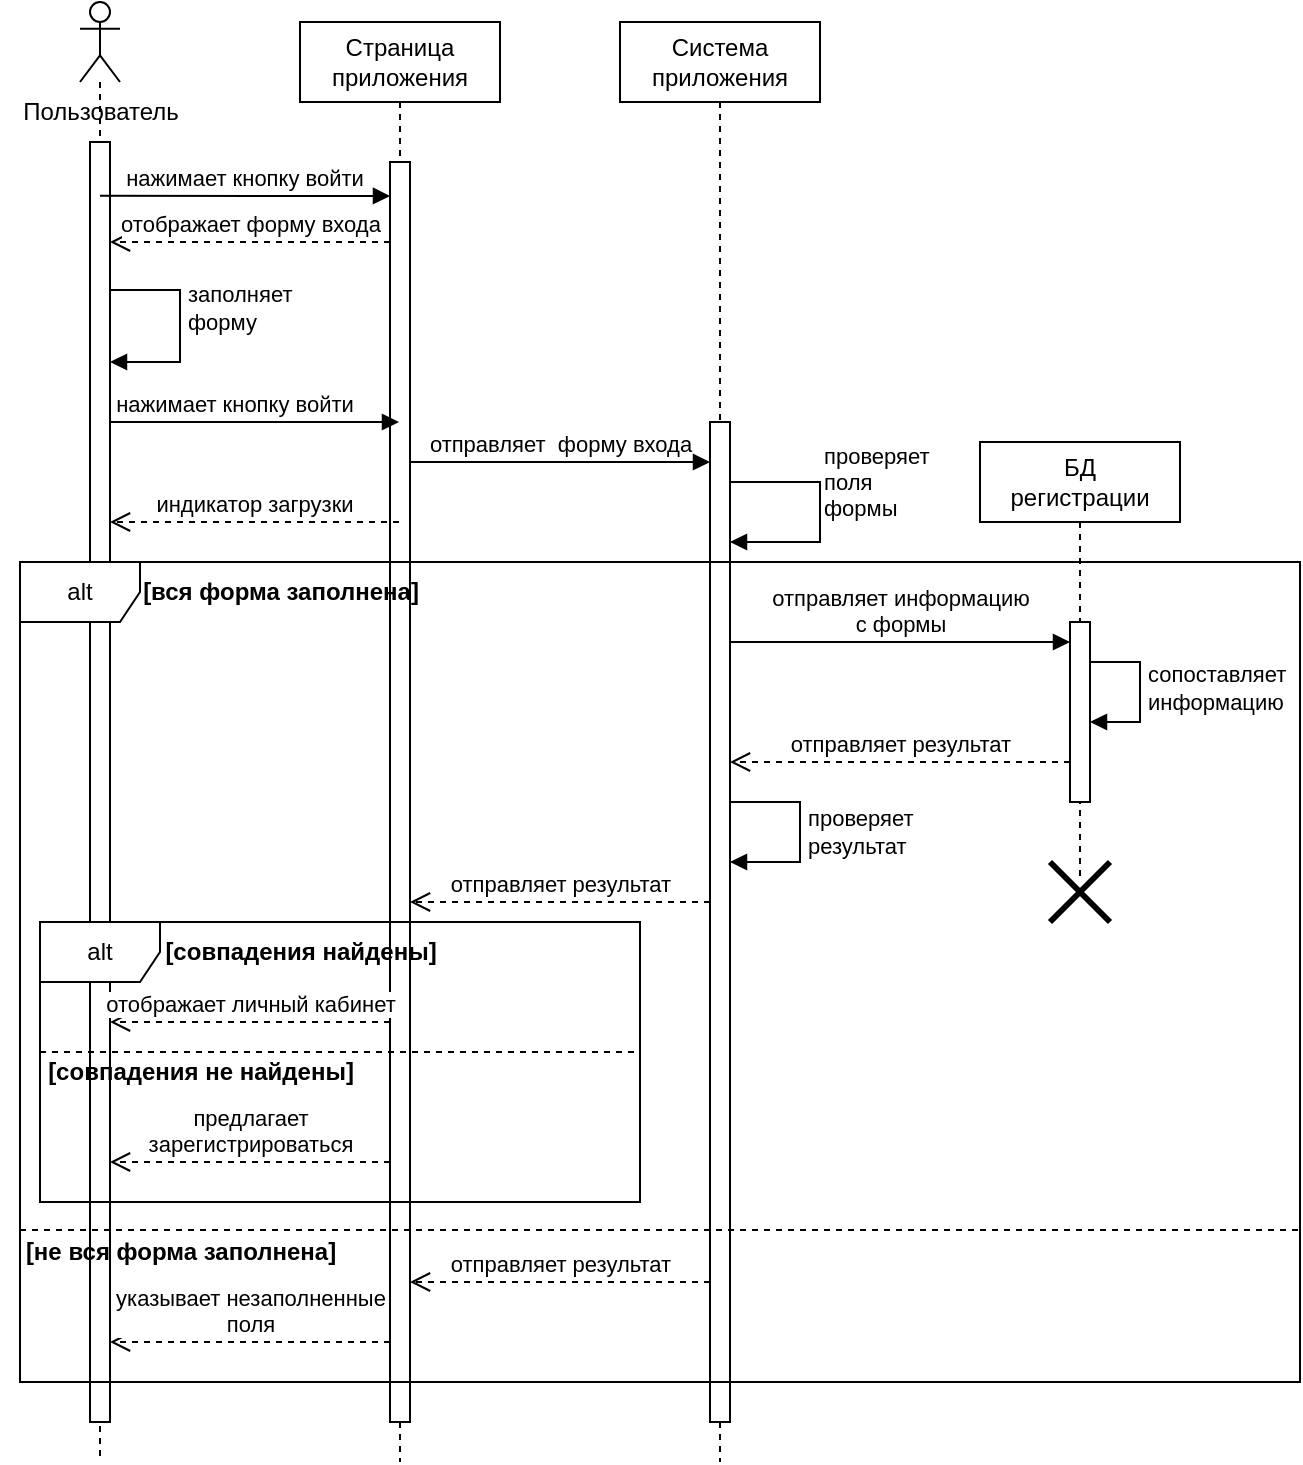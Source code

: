 <mxfile version="21.2.7" type="github" pages="2">
  <diagram name="вход" id="13e1069c-82ec-6db2-03f1-153e76fe0fe0">
    <mxGraphModel dx="1434" dy="754" grid="1" gridSize="10" guides="1" tooltips="1" connect="1" arrows="1" fold="1" page="1" pageScale="1" pageWidth="1100" pageHeight="850" background="none" math="0" shadow="0">
      <root>
        <mxCell id="0" />
        <mxCell id="1" parent="0" />
        <mxCell id="yOEs_U62nRI3Zaan_fXJ-1" value="" style="shape=umlLifeline;perimeter=lifelinePerimeter;whiteSpace=wrap;html=1;container=1;dropTarget=0;collapsible=0;recursiveResize=0;outlineConnect=0;portConstraint=eastwest;newEdgeStyle={&quot;edgeStyle&quot;:&quot;elbowEdgeStyle&quot;,&quot;elbow&quot;:&quot;vertical&quot;,&quot;curved&quot;:0,&quot;rounded&quot;:0};participant=umlActor;" parent="1" vertex="1">
          <mxGeometry x="130" y="70" width="20" height="730" as="geometry" />
        </mxCell>
        <mxCell id="yOEs_U62nRI3Zaan_fXJ-4" value="" style="html=1;points=[];perimeter=orthogonalPerimeter;outlineConnect=0;targetShapes=umlLifeline;portConstraint=eastwest;newEdgeStyle={&quot;edgeStyle&quot;:&quot;elbowEdgeStyle&quot;,&quot;elbow&quot;:&quot;vertical&quot;,&quot;curved&quot;:0,&quot;rounded&quot;:0};" parent="yOEs_U62nRI3Zaan_fXJ-1" vertex="1">
          <mxGeometry x="5" y="70" width="10" height="640" as="geometry" />
        </mxCell>
        <mxCell id="yOEs_U62nRI3Zaan_fXJ-20" value="заполняет&lt;br&gt;форму" style="html=1;align=left;spacingLeft=2;endArrow=block;rounded=0;edgeStyle=orthogonalEdgeStyle;curved=0;rounded=0;exitX=0.75;exitY=0.222;exitDx=0;exitDy=0;exitPerimeter=0;" parent="yOEs_U62nRI3Zaan_fXJ-1" source="yOEs_U62nRI3Zaan_fXJ-1" target="yOEs_U62nRI3Zaan_fXJ-4" edge="1">
          <mxGeometry relative="1" as="geometry">
            <mxPoint x="20" y="150" as="sourcePoint" />
            <Array as="points">
              <mxPoint x="50" y="144" />
              <mxPoint x="50" y="180" />
            </Array>
            <mxPoint x="25" y="180" as="targetPoint" />
          </mxGeometry>
        </mxCell>
        <mxCell id="yOEs_U62nRI3Zaan_fXJ-6" value="Пользователь" style="text;html=1;align=center;verticalAlign=middle;resizable=0;points=[];autosize=1;strokeColor=none;fillColor=none;" parent="1" vertex="1">
          <mxGeometry x="90" y="110" width="100" height="30" as="geometry" />
        </mxCell>
        <mxCell id="yOEs_U62nRI3Zaan_fXJ-7" value="Страница приложения" style="shape=umlLifeline;perimeter=lifelinePerimeter;whiteSpace=wrap;html=1;container=1;dropTarget=0;collapsible=0;recursiveResize=0;outlineConnect=0;portConstraint=eastwest;newEdgeStyle={&quot;edgeStyle&quot;:&quot;elbowEdgeStyle&quot;,&quot;elbow&quot;:&quot;vertical&quot;,&quot;curved&quot;:0,&quot;rounded&quot;:0};" parent="1" vertex="1">
          <mxGeometry x="240" y="80" width="100" height="720" as="geometry" />
        </mxCell>
        <mxCell id="yOEs_U62nRI3Zaan_fXJ-15" value="" style="html=1;points=[];perimeter=orthogonalPerimeter;outlineConnect=0;targetShapes=umlLifeline;portConstraint=eastwest;newEdgeStyle={&quot;edgeStyle&quot;:&quot;elbowEdgeStyle&quot;,&quot;elbow&quot;:&quot;vertical&quot;,&quot;curved&quot;:0,&quot;rounded&quot;:0};" parent="yOEs_U62nRI3Zaan_fXJ-7" vertex="1">
          <mxGeometry x="45" y="70" width="10" height="630" as="geometry" />
        </mxCell>
        <mxCell id="yOEs_U62nRI3Zaan_fXJ-8" value="Система приложения" style="shape=umlLifeline;perimeter=lifelinePerimeter;whiteSpace=wrap;html=1;container=1;dropTarget=0;collapsible=0;recursiveResize=0;outlineConnect=0;portConstraint=eastwest;newEdgeStyle={&quot;edgeStyle&quot;:&quot;elbowEdgeStyle&quot;,&quot;elbow&quot;:&quot;vertical&quot;,&quot;curved&quot;:0,&quot;rounded&quot;:0};" parent="1" vertex="1">
          <mxGeometry x="400" y="80" width="100" height="720" as="geometry" />
        </mxCell>
        <mxCell id="yOEs_U62nRI3Zaan_fXJ-12" value="" style="html=1;points=[];perimeter=orthogonalPerimeter;outlineConnect=0;targetShapes=umlLifeline;portConstraint=eastwest;newEdgeStyle={&quot;edgeStyle&quot;:&quot;elbowEdgeStyle&quot;,&quot;elbow&quot;:&quot;vertical&quot;,&quot;curved&quot;:0,&quot;rounded&quot;:0};" parent="yOEs_U62nRI3Zaan_fXJ-8" vertex="1">
          <mxGeometry x="45" y="200" width="10" height="500" as="geometry" />
        </mxCell>
        <mxCell id="yOEs_U62nRI3Zaan_fXJ-25" value="проверяет&lt;br&gt;поля&lt;br&gt;формы" style="html=1;align=left;spacingLeft=2;endArrow=block;rounded=0;edgeStyle=orthogonalEdgeStyle;curved=0;rounded=0;exitX=0.55;exitY=0.366;exitDx=0;exitDy=0;exitPerimeter=0;" parent="yOEs_U62nRI3Zaan_fXJ-8" source="yOEs_U62nRI3Zaan_fXJ-8" target="yOEs_U62nRI3Zaan_fXJ-12" edge="1">
          <mxGeometry relative="1" as="geometry">
            <mxPoint x="65" y="240" as="sourcePoint" />
            <Array as="points">
              <mxPoint x="55" y="230" />
              <mxPoint x="100" y="230" />
              <mxPoint x="100" y="260" />
            </Array>
            <mxPoint x="65" y="276" as="targetPoint" />
          </mxGeometry>
        </mxCell>
        <mxCell id="yOEs_U62nRI3Zaan_fXJ-37" value="проверяет&amp;nbsp;&lt;br&gt;результат" style="html=1;align=left;spacingLeft=2;endArrow=block;rounded=0;edgeStyle=orthogonalEdgeStyle;curved=0;rounded=0;" parent="yOEs_U62nRI3Zaan_fXJ-8" source="yOEs_U62nRI3Zaan_fXJ-12" target="yOEs_U62nRI3Zaan_fXJ-12" edge="1">
          <mxGeometry relative="1" as="geometry">
            <mxPoint x="60" y="390" as="sourcePoint" />
            <Array as="points">
              <mxPoint x="90" y="390" />
              <mxPoint x="90" y="420" />
            </Array>
            <mxPoint x="65" y="420" as="targetPoint" />
          </mxGeometry>
        </mxCell>
        <mxCell id="yOEs_U62nRI3Zaan_fXJ-13" value="отправляет&amp;nbsp; форму входа" style="html=1;verticalAlign=bottom;endArrow=block;edgeStyle=elbowEdgeStyle;elbow=vertical;curved=0;rounded=0;" parent="1" source="yOEs_U62nRI3Zaan_fXJ-15" target="yOEs_U62nRI3Zaan_fXJ-12" edge="1">
          <mxGeometry relative="1" as="geometry">
            <mxPoint x="300" y="300" as="sourcePoint" />
            <Array as="points">
              <mxPoint x="420" y="300" />
            </Array>
          </mxGeometry>
        </mxCell>
        <mxCell id="yOEs_U62nRI3Zaan_fXJ-16" value="нажимает кнопку войти" style="html=1;verticalAlign=bottom;endArrow=block;edgeStyle=elbowEdgeStyle;elbow=vertical;curved=0;rounded=0;exitX=0.5;exitY=0.042;exitDx=0;exitDy=0;exitPerimeter=0;" parent="1" source="yOEs_U62nRI3Zaan_fXJ-4" target="yOEs_U62nRI3Zaan_fXJ-15" edge="1">
          <mxGeometry relative="1" as="geometry">
            <mxPoint x="150" y="160" as="sourcePoint" />
          </mxGeometry>
        </mxCell>
        <mxCell id="yOEs_U62nRI3Zaan_fXJ-17" value="отображает форму входа" style="html=1;verticalAlign=bottom;endArrow=open;dashed=1;endSize=8;edgeStyle=elbowEdgeStyle;elbow=vertical;curved=0;rounded=0;" parent="1" source="yOEs_U62nRI3Zaan_fXJ-15" target="yOEs_U62nRI3Zaan_fXJ-4" edge="1">
          <mxGeometry relative="1" as="geometry">
            <mxPoint x="150" y="235" as="targetPoint" />
            <Array as="points">
              <mxPoint x="220" y="190" />
            </Array>
          </mxGeometry>
        </mxCell>
        <mxCell id="yOEs_U62nRI3Zaan_fXJ-21" value="нажимает кнопку войти" style="html=1;verticalAlign=bottom;endArrow=block;edgeStyle=elbowEdgeStyle;elbow=vertical;curved=0;rounded=0;exitX=0.75;exitY=0.314;exitDx=0;exitDy=0;exitPerimeter=0;" parent="1" source="yOEs_U62nRI3Zaan_fXJ-1" target="yOEs_U62nRI3Zaan_fXJ-7" edge="1">
          <mxGeometry x="-0.004" width="80" relative="1" as="geometry">
            <mxPoint x="140" y="280" as="sourcePoint" />
            <mxPoint x="220" y="280" as="targetPoint" />
            <Array as="points">
              <mxPoint x="240" y="280" />
            </Array>
            <mxPoint as="offset" />
          </mxGeometry>
        </mxCell>
        <mxCell id="yOEs_U62nRI3Zaan_fXJ-26" value="alt" style="shape=umlFrame;whiteSpace=wrap;html=1;pointerEvents=0;" parent="1" vertex="1">
          <mxGeometry x="100" y="350" width="640" height="410" as="geometry" />
        </mxCell>
        <mxCell id="yOEs_U62nRI3Zaan_fXJ-27" value="БД&lt;br&gt;регистрации" style="shape=umlLifeline;perimeter=lifelinePerimeter;whiteSpace=wrap;html=1;container=1;dropTarget=0;collapsible=0;recursiveResize=0;outlineConnect=0;portConstraint=eastwest;newEdgeStyle={&quot;edgeStyle&quot;:&quot;elbowEdgeStyle&quot;,&quot;elbow&quot;:&quot;vertical&quot;,&quot;curved&quot;:0,&quot;rounded&quot;:0};" parent="1" vertex="1">
          <mxGeometry x="580" y="290" width="100" height="220" as="geometry" />
        </mxCell>
        <mxCell id="yOEs_U62nRI3Zaan_fXJ-29" value="" style="html=1;points=[];perimeter=orthogonalPerimeter;outlineConnect=0;targetShapes=umlLifeline;portConstraint=eastwest;newEdgeStyle={&quot;edgeStyle&quot;:&quot;elbowEdgeStyle&quot;,&quot;elbow&quot;:&quot;vertical&quot;,&quot;curved&quot;:0,&quot;rounded&quot;:0};" parent="yOEs_U62nRI3Zaan_fXJ-27" vertex="1">
          <mxGeometry x="45" y="90" width="10" height="90" as="geometry" />
        </mxCell>
        <mxCell id="yOEs_U62nRI3Zaan_fXJ-31" value="сопоставляет&lt;br&gt;информацию" style="html=1;align=left;spacingLeft=2;endArrow=block;rounded=0;edgeStyle=orthogonalEdgeStyle;curved=0;rounded=0;exitX=0.55;exitY=0.444;exitDx=0;exitDy=0;exitPerimeter=0;" parent="yOEs_U62nRI3Zaan_fXJ-27" source="yOEs_U62nRI3Zaan_fXJ-27" target="yOEs_U62nRI3Zaan_fXJ-29" edge="1">
          <mxGeometry x="0.097" relative="1" as="geometry">
            <mxPoint x="60" y="135" as="sourcePoint" />
            <Array as="points">
              <mxPoint x="55" y="110" />
              <mxPoint x="80" y="110" />
              <mxPoint x="80" y="140" />
            </Array>
            <mxPoint x="65" y="165" as="targetPoint" />
            <mxPoint as="offset" />
          </mxGeometry>
        </mxCell>
        <mxCell id="yOEs_U62nRI3Zaan_fXJ-34" value="" style="shape=umlDestroy;whiteSpace=wrap;html=1;strokeWidth=3;targetShapes=umlLifeline;" parent="yOEs_U62nRI3Zaan_fXJ-27" vertex="1">
          <mxGeometry x="35" y="210" width="30" height="30" as="geometry" />
        </mxCell>
        <mxCell id="yOEs_U62nRI3Zaan_fXJ-28" value="отправляет информацию&lt;br&gt;с формы" style="html=1;verticalAlign=bottom;endArrow=block;edgeStyle=elbowEdgeStyle;elbow=vertical;curved=0;rounded=0;" parent="1" source="yOEs_U62nRI3Zaan_fXJ-12" target="yOEs_U62nRI3Zaan_fXJ-29" edge="1">
          <mxGeometry width="80" relative="1" as="geometry">
            <mxPoint x="510" y="340" as="sourcePoint" />
            <mxPoint x="620" y="390" as="targetPoint" />
            <Array as="points">
              <mxPoint x="530" y="390" />
            </Array>
          </mxGeometry>
        </mxCell>
        <mxCell id="yOEs_U62nRI3Zaan_fXJ-32" value="отправляет результат" style="html=1;verticalAlign=bottom;endArrow=open;dashed=1;endSize=8;edgeStyle=elbowEdgeStyle;elbow=vertical;curved=0;rounded=0;" parent="1" source="yOEs_U62nRI3Zaan_fXJ-29" target="yOEs_U62nRI3Zaan_fXJ-12" edge="1">
          <mxGeometry relative="1" as="geometry">
            <mxPoint x="620" y="480" as="sourcePoint" />
            <mxPoint x="510" y="450" as="targetPoint" />
            <Array as="points">
              <mxPoint x="570" y="450" />
            </Array>
          </mxGeometry>
        </mxCell>
        <mxCell id="yOEs_U62nRI3Zaan_fXJ-35" value="&lt;b&gt;[вся форма заполнена]&lt;/b&gt;" style="text;html=1;align=center;verticalAlign=middle;resizable=0;points=[];autosize=1;strokeColor=none;fillColor=none;" parent="1" vertex="1">
          <mxGeometry x="150" y="350" width="160" height="30" as="geometry" />
        </mxCell>
        <mxCell id="yOEs_U62nRI3Zaan_fXJ-38" value="отправляет результат" style="html=1;verticalAlign=bottom;endArrow=open;dashed=1;endSize=8;edgeStyle=elbowEdgeStyle;elbow=vertical;curved=0;rounded=0;" parent="1" source="yOEs_U62nRI3Zaan_fXJ-12" target="yOEs_U62nRI3Zaan_fXJ-15" edge="1">
          <mxGeometry relative="1" as="geometry">
            <mxPoint x="440" y="520" as="sourcePoint" />
            <mxPoint x="360" y="520" as="targetPoint" />
            <Array as="points">
              <mxPoint x="390" y="520" />
            </Array>
          </mxGeometry>
        </mxCell>
        <mxCell id="yOEs_U62nRI3Zaan_fXJ-39" value="alt" style="shape=umlFrame;whiteSpace=wrap;html=1;pointerEvents=0;" parent="1" vertex="1">
          <mxGeometry x="110" y="530" width="300" height="140" as="geometry" />
        </mxCell>
        <mxCell id="yOEs_U62nRI3Zaan_fXJ-40" value="&lt;b&gt;[совпадения найдены]&lt;/b&gt;" style="text;html=1;align=center;verticalAlign=middle;resizable=0;points=[];autosize=1;strokeColor=none;fillColor=none;" parent="1" vertex="1">
          <mxGeometry x="160" y="530" width="160" height="30" as="geometry" />
        </mxCell>
        <mxCell id="yOEs_U62nRI3Zaan_fXJ-41" value="отображает личный кабинет" style="html=1;verticalAlign=bottom;endArrow=open;dashed=1;endSize=8;edgeStyle=elbowEdgeStyle;elbow=vertical;curved=0;rounded=0;" parent="1" source="yOEs_U62nRI3Zaan_fXJ-15" target="yOEs_U62nRI3Zaan_fXJ-4" edge="1">
          <mxGeometry relative="1" as="geometry">
            <mxPoint x="240" y="574.5" as="sourcePoint" />
            <mxPoint x="160" y="574.5" as="targetPoint" />
            <Array as="points">
              <mxPoint x="220" y="580" />
            </Array>
          </mxGeometry>
        </mxCell>
        <mxCell id="yOEs_U62nRI3Zaan_fXJ-43" value="" style="line;strokeWidth=1;fillColor=none;align=left;verticalAlign=middle;spacingTop=-1;spacingLeft=3;spacingRight=3;rotatable=0;labelPosition=right;points=[];portConstraint=eastwest;strokeColor=inherit;dashed=1;" parent="1" vertex="1">
          <mxGeometry x="110" y="590" width="300" height="10" as="geometry" />
        </mxCell>
        <mxCell id="yOEs_U62nRI3Zaan_fXJ-44" value="&lt;b&gt;[совпадения не найдены]&lt;/b&gt;" style="text;html=1;align=center;verticalAlign=middle;resizable=0;points=[];autosize=1;strokeColor=none;fillColor=none;" parent="1" vertex="1">
          <mxGeometry x="100" y="590" width="180" height="30" as="geometry" />
        </mxCell>
        <mxCell id="yOEs_U62nRI3Zaan_fXJ-45" value="предлагает&lt;br&gt;зарегистрироваться" style="html=1;verticalAlign=bottom;endArrow=open;dashed=1;endSize=8;edgeStyle=elbowEdgeStyle;elbow=vertical;curved=0;rounded=0;" parent="1" source="yOEs_U62nRI3Zaan_fXJ-15" target="yOEs_U62nRI3Zaan_fXJ-4" edge="1">
          <mxGeometry relative="1" as="geometry">
            <mxPoint x="240" y="650" as="sourcePoint" />
            <mxPoint x="160" y="650" as="targetPoint" />
            <Array as="points">
              <mxPoint x="280" y="650" />
            </Array>
          </mxGeometry>
        </mxCell>
        <mxCell id="yOEs_U62nRI3Zaan_fXJ-46" value="" style="line;strokeWidth=1;fillColor=none;align=left;verticalAlign=middle;spacingTop=-1;spacingLeft=3;spacingRight=3;rotatable=0;labelPosition=right;points=[];portConstraint=eastwest;strokeColor=inherit;dashed=1;" parent="1" vertex="1">
          <mxGeometry x="100" y="680" width="640" height="8" as="geometry" />
        </mxCell>
        <mxCell id="yOEs_U62nRI3Zaan_fXJ-47" value="&lt;b&gt;[не вся форма заполнена]&lt;/b&gt;" style="text;html=1;align=center;verticalAlign=middle;resizable=0;points=[];autosize=1;strokeColor=none;fillColor=none;" parent="1" vertex="1">
          <mxGeometry x="90" y="680" width="180" height="30" as="geometry" />
        </mxCell>
        <mxCell id="yOEs_U62nRI3Zaan_fXJ-48" value="отправляет результат" style="html=1;verticalAlign=bottom;endArrow=open;dashed=1;endSize=8;edgeStyle=elbowEdgeStyle;elbow=vertical;curved=0;rounded=0;" parent="1" source="yOEs_U62nRI3Zaan_fXJ-12" target="yOEs_U62nRI3Zaan_fXJ-15" edge="1">
          <mxGeometry relative="1" as="geometry">
            <mxPoint x="390" y="720" as="sourcePoint" />
            <mxPoint x="310" y="720" as="targetPoint" />
            <Array as="points">
              <mxPoint x="360" y="710" />
            </Array>
          </mxGeometry>
        </mxCell>
        <mxCell id="yOEs_U62nRI3Zaan_fXJ-49" value="указывает незаполненные&lt;br&gt;поля" style="html=1;verticalAlign=bottom;endArrow=open;dashed=1;endSize=8;edgeStyle=elbowEdgeStyle;elbow=vertical;curved=0;rounded=0;" parent="1" source="yOEs_U62nRI3Zaan_fXJ-15" target="yOEs_U62nRI3Zaan_fXJ-4" edge="1">
          <mxGeometry relative="1" as="geometry">
            <mxPoint x="240" y="740" as="sourcePoint" />
            <mxPoint x="160" y="740" as="targetPoint" />
            <Array as="points">
              <mxPoint x="240" y="740" />
              <mxPoint x="260" y="750" />
              <mxPoint x="210" y="740" />
            </Array>
          </mxGeometry>
        </mxCell>
        <mxCell id="yOEs_U62nRI3Zaan_fXJ-50" value="индикатор загрузки" style="html=1;verticalAlign=bottom;endArrow=open;dashed=1;endSize=8;edgeStyle=elbowEdgeStyle;elbow=vertical;curved=0;rounded=0;" parent="1" source="yOEs_U62nRI3Zaan_fXJ-7" target="yOEs_U62nRI3Zaan_fXJ-4" edge="1">
          <mxGeometry relative="1" as="geometry">
            <mxPoint x="250" y="330" as="sourcePoint" />
            <mxPoint x="150" y="330" as="targetPoint" />
            <Array as="points">
              <mxPoint x="200" y="330" />
            </Array>
          </mxGeometry>
        </mxCell>
      </root>
    </mxGraphModel>
  </diagram>
  <diagram id="VJEixMf91pdJ8rNqJGwV" name="диаграмма компонентов">
    <mxGraphModel dx="1434" dy="754" grid="1" gridSize="10" guides="1" tooltips="1" connect="1" arrows="1" fold="1" page="1" pageScale="1" pageWidth="827" pageHeight="1169" math="0" shadow="0">
      <root>
        <mxCell id="0" />
        <mxCell id="1" parent="0" />
        <mxCell id="Taph9HJINO6MWSNdzv3v-6" value="" style="group" vertex="1" connectable="0" parent="1">
          <mxGeometry x="218" y="250" width="391" height="230" as="geometry" />
        </mxCell>
        <mxCell id="Taph9HJINO6MWSNdzv3v-1" value="" style="html=1;whiteSpace=wrap;container=0;" vertex="1" parent="Taph9HJINO6MWSNdzv3v-6">
          <mxGeometry y="5" width="391" height="230" as="geometry" />
        </mxCell>
        <mxCell id="Taph9HJINO6MWSNdzv3v-5" value="Система" style="text;html=1;align=center;verticalAlign=middle;resizable=0;points=[];autosize=1;strokeColor=none;fillColor=none;container=0;" vertex="1" parent="Taph9HJINO6MWSNdzv3v-6">
          <mxGeometry x="152.734" y="8.846" width="70" height="30" as="geometry" />
        </mxCell>
        <mxCell id="Taph9HJINO6MWSNdzv3v-47" style="rounded=0;orthogonalLoop=1;jettySize=auto;html=1;entryX=0.671;entryY=-0.069;entryDx=0;entryDy=0;dashed=1;entryPerimeter=0;exitX=0.67;exitY=1.139;exitDx=0;exitDy=0;exitPerimeter=0;" edge="1" parent="Taph9HJINO6MWSNdzv3v-6" source="Taph9HJINO6MWSNdzv3v-41" target="Taph9HJINO6MWSNdzv3v-43">
          <mxGeometry relative="1" as="geometry" />
        </mxCell>
        <mxCell id="Taph9HJINO6MWSNdzv3v-41" value="сервер" style="html=1;dropTarget=0;whiteSpace=wrap;" vertex="1" parent="Taph9HJINO6MWSNdzv3v-6">
          <mxGeometry x="144" y="50.93" width="102.98" height="44.07" as="geometry" />
        </mxCell>
        <mxCell id="Taph9HJINO6MWSNdzv3v-42" value="" style="shape=module;jettyWidth=8;jettyHeight=4;" vertex="1" parent="Taph9HJINO6MWSNdzv3v-41">
          <mxGeometry x="1" width="20" height="20" relative="1" as="geometry">
            <mxPoint x="-27" y="7" as="offset" />
          </mxGeometry>
        </mxCell>
        <mxCell id="Taph9HJINO6MWSNdzv3v-46" style="rounded=0;orthogonalLoop=1;jettySize=auto;html=1;entryX=0.34;entryY=0.989;entryDx=0;entryDy=0;dashed=1;entryPerimeter=0;exitX=0.421;exitY=-0.019;exitDx=0;exitDy=0;exitPerimeter=0;" edge="1" parent="Taph9HJINO6MWSNdzv3v-6" source="Taph9HJINO6MWSNdzv3v-43" target="Taph9HJINO6MWSNdzv3v-41">
          <mxGeometry relative="1" as="geometry">
            <mxPoint x="189.09" y="70.0" as="sourcePoint" />
          </mxGeometry>
        </mxCell>
        <mxCell id="Taph9HJINO6MWSNdzv3v-61" style="rounded=0;orthogonalLoop=1;jettySize=auto;html=1;entryX=1;entryY=0.75;entryDx=0;entryDy=0;dashed=1;" edge="1" parent="Taph9HJINO6MWSNdzv3v-6" source="Taph9HJINO6MWSNdzv3v-43" target="Taph9HJINO6MWSNdzv3v-54">
          <mxGeometry relative="1" as="geometry" />
        </mxCell>
        <mxCell id="Taph9HJINO6MWSNdzv3v-43" value="пользовательский&lt;br&gt;интерфейс" style="html=1;dropTarget=0;whiteSpace=wrap;" vertex="1" parent="Taph9HJINO6MWSNdzv3v-6">
          <mxGeometry x="182" y="170" width="130" height="50" as="geometry" />
        </mxCell>
        <mxCell id="Taph9HJINO6MWSNdzv3v-44" value="" style="shape=module;jettyWidth=8;jettyHeight=4;" vertex="1" parent="Taph9HJINO6MWSNdzv3v-43">
          <mxGeometry x="1" width="20" height="20" relative="1" as="geometry">
            <mxPoint x="-27" y="7" as="offset" />
          </mxGeometry>
        </mxCell>
        <mxCell id="Taph9HJINO6MWSNdzv3v-58" style="rounded=0;orthogonalLoop=1;jettySize=auto;html=1;exitX=1;exitY=0.25;exitDx=0;exitDy=0;entryX=0.146;entryY=0.96;entryDx=0;entryDy=0;entryPerimeter=0;" edge="1" parent="Taph9HJINO6MWSNdzv3v-6" source="Taph9HJINO6MWSNdzv3v-54" target="Taph9HJINO6MWSNdzv3v-41">
          <mxGeometry relative="1" as="geometry">
            <mxPoint x="173.707" y="45" as="targetPoint" />
          </mxGeometry>
        </mxCell>
        <mxCell id="Taph9HJINO6MWSNdzv3v-54" value="Компонент&lt;br&gt;защиты" style="html=1;dropTarget=0;whiteSpace=wrap;" vertex="1" parent="Taph9HJINO6MWSNdzv3v-6">
          <mxGeometry x="22" y="130" width="101.79" height="50" as="geometry" />
        </mxCell>
        <mxCell id="Taph9HJINO6MWSNdzv3v-55" value="" style="shape=module;jettyWidth=8;jettyHeight=4;" vertex="1" parent="Taph9HJINO6MWSNdzv3v-54">
          <mxGeometry x="1" width="20" height="20" relative="1" as="geometry">
            <mxPoint x="-27" y="7" as="offset" />
          </mxGeometry>
        </mxCell>
        <mxCell id="Taph9HJINO6MWSNdzv3v-65" style="rounded=0;orthogonalLoop=1;jettySize=auto;html=1;exitX=0.25;exitY=1;exitDx=0;exitDy=0;entryX=0;entryY=0.75;entryDx=0;entryDy=0;" edge="1" parent="1" source="Taph9HJINO6MWSNdzv3v-7" target="Taph9HJINO6MWSNdzv3v-41">
          <mxGeometry relative="1" as="geometry">
            <mxPoint x="370" y="340" as="targetPoint" />
          </mxGeometry>
        </mxCell>
        <mxCell id="Taph9HJINO6MWSNdzv3v-7" value="ИИ 1" style="html=1;dropTarget=0;whiteSpace=wrap;" vertex="1" parent="1">
          <mxGeometry x="70" y="110" width="90" height="40" as="geometry" />
        </mxCell>
        <mxCell id="Taph9HJINO6MWSNdzv3v-8" value="" style="shape=module;jettyWidth=8;jettyHeight=4;" vertex="1" parent="Taph9HJINO6MWSNdzv3v-7">
          <mxGeometry x="1" width="20" height="20" relative="1" as="geometry">
            <mxPoint x="-27" y="7" as="offset" />
          </mxGeometry>
        </mxCell>
        <mxCell id="Taph9HJINO6MWSNdzv3v-62" style="rounded=0;orthogonalLoop=1;jettySize=auto;html=1;entryX=1;entryY=0.25;entryDx=0;entryDy=0;exitX=0.25;exitY=1;exitDx=0;exitDy=0;" edge="1" parent="1" source="Taph9HJINO6MWSNdzv3v-9" target="Taph9HJINO6MWSNdzv3v-41">
          <mxGeometry relative="1" as="geometry" />
        </mxCell>
        <mxCell id="Taph9HJINO6MWSNdzv3v-9" value="ИИ 2" style="html=1;dropTarget=0;whiteSpace=wrap;" vertex="1" parent="1">
          <mxGeometry x="710" y="120" width="100" height="50" as="geometry" />
        </mxCell>
        <mxCell id="Taph9HJINO6MWSNdzv3v-10" value="" style="shape=module;jettyWidth=8;jettyHeight=4;" vertex="1" parent="Taph9HJINO6MWSNdzv3v-9">
          <mxGeometry x="1" width="20" height="20" relative="1" as="geometry">
            <mxPoint x="-27" y="7" as="offset" />
          </mxGeometry>
        </mxCell>
        <mxCell id="Taph9HJINO6MWSNdzv3v-29" style="rounded=0;orthogonalLoop=1;jettySize=auto;html=1;dashed=1;entryX=0.4;entryY=1.008;entryDx=0;entryDy=0;entryPerimeter=0;" edge="1" parent="1" source="Taph9HJINO6MWSNdzv3v-11" target="Taph9HJINO6MWSNdzv3v-18">
          <mxGeometry relative="1" as="geometry">
            <mxPoint x="414.534" y="87.249" as="targetPoint" />
          </mxGeometry>
        </mxCell>
        <mxCell id="Taph9HJINO6MWSNdzv3v-49" style="rounded=0;orthogonalLoop=1;jettySize=auto;html=1;dashed=1;exitX=0.91;exitY=1.025;exitDx=0;exitDy=0;exitPerimeter=0;entryX=0.3;entryY=0.058;entryDx=0;entryDy=0;entryPerimeter=0;" edge="1" parent="1" source="Taph9HJINO6MWSNdzv3v-11" target="Taph9HJINO6MWSNdzv3v-41">
          <mxGeometry relative="1" as="geometry" />
        </mxCell>
        <mxCell id="Taph9HJINO6MWSNdzv3v-11" value="БД&amp;nbsp;&lt;br&gt;регистрация" style="html=1;dropTarget=0;whiteSpace=wrap;" vertex="1" parent="1">
          <mxGeometry x="230" y="130" width="100" height="50" as="geometry" />
        </mxCell>
        <mxCell id="Taph9HJINO6MWSNdzv3v-12" value="" style="shape=module;jettyWidth=8;jettyHeight=4;" vertex="1" parent="Taph9HJINO6MWSNdzv3v-11">
          <mxGeometry x="1" width="20" height="20" relative="1" as="geometry">
            <mxPoint x="-27" y="7" as="offset" />
          </mxGeometry>
        </mxCell>
        <mxCell id="Taph9HJINO6MWSNdzv3v-30" style="rounded=0;orthogonalLoop=1;jettySize=auto;html=1;dashed=1;entryX=0.474;entryY=0.942;entryDx=0;entryDy=0;entryPerimeter=0;" edge="1" parent="1" source="Taph9HJINO6MWSNdzv3v-13" target="Taph9HJINO6MWSNdzv3v-18">
          <mxGeometry relative="1" as="geometry">
            <mxPoint x="420" y="80" as="targetPoint" />
          </mxGeometry>
        </mxCell>
        <mxCell id="Taph9HJINO6MWSNdzv3v-51" style="rounded=0;orthogonalLoop=1;jettySize=auto;html=1;dashed=1;exitX=0.688;exitY=1.005;exitDx=0;exitDy=0;exitPerimeter=0;entryX=0.7;entryY=0.058;entryDx=0;entryDy=0;entryPerimeter=0;" edge="1" parent="1" source="Taph9HJINO6MWSNdzv3v-13" target="Taph9HJINO6MWSNdzv3v-41">
          <mxGeometry relative="1" as="geometry">
            <mxPoint x="440" y="300" as="targetPoint" />
          </mxGeometry>
        </mxCell>
        <mxCell id="Taph9HJINO6MWSNdzv3v-13" value="БД&lt;br&gt;пользователя" style="html=1;dropTarget=0;whiteSpace=wrap;" vertex="1" parent="1">
          <mxGeometry x="377" y="130" width="96" height="50" as="geometry" />
        </mxCell>
        <mxCell id="Taph9HJINO6MWSNdzv3v-14" value="" style="shape=module;jettyWidth=8;jettyHeight=4;" vertex="1" parent="Taph9HJINO6MWSNdzv3v-13">
          <mxGeometry x="1" width="20" height="20" relative="1" as="geometry">
            <mxPoint x="-27" y="7" as="offset" />
          </mxGeometry>
        </mxCell>
        <mxCell id="Taph9HJINO6MWSNdzv3v-31" style="rounded=0;orthogonalLoop=1;jettySize=auto;html=1;dashed=1;entryX=0.574;entryY=1.108;entryDx=0;entryDy=0;entryPerimeter=0;" edge="1" parent="1" source="Taph9HJINO6MWSNdzv3v-15" target="Taph9HJINO6MWSNdzv3v-18">
          <mxGeometry relative="1" as="geometry">
            <mxPoint x="423.478" y="87.223" as="targetPoint" />
          </mxGeometry>
        </mxCell>
        <mxCell id="Taph9HJINO6MWSNdzv3v-53" style="rounded=0;orthogonalLoop=1;jettySize=auto;html=1;entryX=0.8;entryY=0.058;entryDx=0;entryDy=0;entryPerimeter=0;dashed=1;exitX=0;exitY=1;exitDx=0;exitDy=0;" edge="1" parent="1" source="Taph9HJINO6MWSNdzv3v-15" target="Taph9HJINO6MWSNdzv3v-41">
          <mxGeometry relative="1" as="geometry" />
        </mxCell>
        <mxCell id="Taph9HJINO6MWSNdzv3v-15" value="БД&amp;nbsp;&lt;br&gt;туристических мест" style="html=1;dropTarget=0;whiteSpace=wrap;" vertex="1" parent="1">
          <mxGeometry x="510" y="130" width="100" height="50" as="geometry" />
        </mxCell>
        <mxCell id="Taph9HJINO6MWSNdzv3v-16" value="" style="shape=module;jettyWidth=8;jettyHeight=4;" vertex="1" parent="Taph9HJINO6MWSNdzv3v-15">
          <mxGeometry x="1" width="20" height="20" relative="1" as="geometry">
            <mxPoint x="-27" y="7" as="offset" />
          </mxGeometry>
        </mxCell>
        <mxCell id="Taph9HJINO6MWSNdzv3v-27" value="" style="group" vertex="1" connectable="0" parent="1">
          <mxGeometry x="320" y="40" width="210" height="60" as="geometry" />
        </mxCell>
        <mxCell id="Taph9HJINO6MWSNdzv3v-17" value="cloud" style="html=1;whiteSpace=wrap;" vertex="1" parent="Taph9HJINO6MWSNdzv3v-27">
          <mxGeometry width="210" height="60" as="geometry" />
        </mxCell>
        <mxCell id="Taph9HJINO6MWSNdzv3v-18" value="Microsoft Azure SQL Database" style="text;html=1;align=center;verticalAlign=middle;resizable=0;points=[];autosize=1;strokeColor=none;fillColor=none;" vertex="1" parent="Taph9HJINO6MWSNdzv3v-27">
          <mxGeometry x="10.001" y="30" width="190" height="30" as="geometry" />
        </mxCell>
        <mxCell id="Taph9HJINO6MWSNdzv3v-48" style="rounded=0;orthogonalLoop=1;jettySize=auto;html=1;entryX=0.6;entryY=1;entryDx=0;entryDy=0;entryPerimeter=0;dashed=1;exitX=0;exitY=0;exitDx=0;exitDy=0;" edge="1" parent="1" source="Taph9HJINO6MWSNdzv3v-41" target="Taph9HJINO6MWSNdzv3v-11">
          <mxGeometry relative="1" as="geometry" />
        </mxCell>
        <mxCell id="Taph9HJINO6MWSNdzv3v-50" style="rounded=0;orthogonalLoop=1;jettySize=auto;html=1;entryX=0.323;entryY=0.965;entryDx=0;entryDy=0;dashed=1;exitX=0.39;exitY=-0.061;exitDx=0;exitDy=0;exitPerimeter=0;entryPerimeter=0;" edge="1" parent="1" source="Taph9HJINO6MWSNdzv3v-41" target="Taph9HJINO6MWSNdzv3v-13">
          <mxGeometry relative="1" as="geometry">
            <mxPoint x="410" y="190" as="targetPoint" />
          </mxGeometry>
        </mxCell>
        <mxCell id="Taph9HJINO6MWSNdzv3v-52" style="rounded=0;orthogonalLoop=1;jettySize=auto;html=1;entryX=0.25;entryY=1;entryDx=0;entryDy=0;dashed=1;exitX=1;exitY=0;exitDx=0;exitDy=0;" edge="1" parent="1" source="Taph9HJINO6MWSNdzv3v-41" target="Taph9HJINO6MWSNdzv3v-15">
          <mxGeometry relative="1" as="geometry" />
        </mxCell>
        <mxCell id="Taph9HJINO6MWSNdzv3v-63" style="rounded=0;orthogonalLoop=1;jettySize=auto;html=1;dashed=1;exitX=1;exitY=0.75;exitDx=0;exitDy=0;entryX=0.75;entryY=1;entryDx=0;entryDy=0;" edge="1" parent="1" source="Taph9HJINO6MWSNdzv3v-41" target="Taph9HJINO6MWSNdzv3v-9">
          <mxGeometry relative="1" as="geometry" />
        </mxCell>
        <mxCell id="Taph9HJINO6MWSNdzv3v-64" style="rounded=0;orthogonalLoop=1;jettySize=auto;html=1;entryX=0.75;entryY=1;entryDx=0;entryDy=0;dashed=1;exitX=0;exitY=0.25;exitDx=0;exitDy=0;" edge="1" parent="1" source="Taph9HJINO6MWSNdzv3v-41" target="Taph9HJINO6MWSNdzv3v-7">
          <mxGeometry relative="1" as="geometry" />
        </mxCell>
      </root>
    </mxGraphModel>
  </diagram>
</mxfile>

